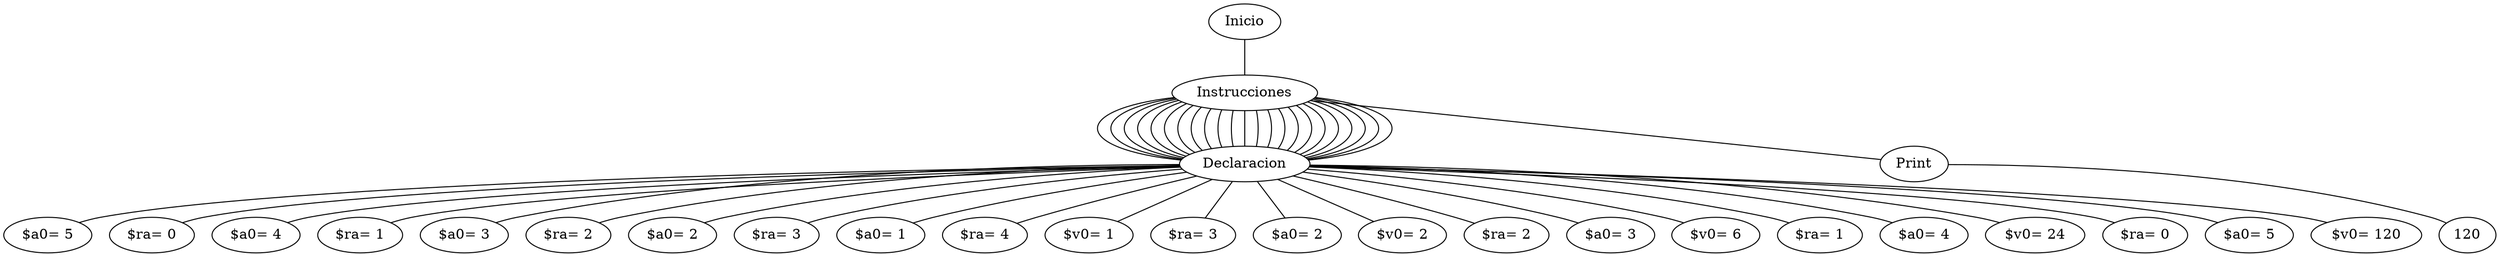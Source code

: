 graph "" {n000 ;
n000 [label="Inicio"] ;
n000 -- n001;
n001 [label="Instrucciones"] ;
n001 -- n003;
n003 [label="Declaracion"] ;
n003 -- n004;
n004 [label="$a0= 5"] ;
n001 -- n003;
n003 [label="Declaracion"] ;
n003 -- n005;
n005 [label="$ra= 0"] ;
n001 -- n003;
n003 [label="Declaracion"] ;
n003 -- n006;
n006 [label="$a0= 4"] ;
n001 -- n003;
n003 [label="Declaracion"] ;
n003 -- n007;
n007 [label="$ra= 1"] ;
n001 -- n003;
n003 [label="Declaracion"] ;
n003 -- n008;
n008 [label="$a0= 3"] ;
n001 -- n003;
n003 [label="Declaracion"] ;
n003 -- n009;
n009 [label="$ra= 2"] ;
n001 -- n003;
n003 [label="Declaracion"] ;
n003 -- n0010;
n0010 [label="$a0= 2"] ;
n001 -- n003;
n003 [label="Declaracion"] ;
n003 -- n0011;
n0011 [label="$ra= 3"] ;
n001 -- n003;
n003 [label="Declaracion"] ;
n003 -- n0012;
n0012 [label="$a0= 1"] ;
n001 -- n003;
n003 [label="Declaracion"] ;
n003 -- n0013;
n0013 [label="$ra= 4"] ;
n001 -- n003;
n003 [label="Declaracion"] ;
n003 -- n0014;
n0014 [label="$v0= 1"] ;
n001 -- n003;
n003 [label="Declaracion"] ;
n003 -- n0015;
n0015 [label="$ra= 3"] ;
n001 -- n003;
n003 [label="Declaracion"] ;
n003 -- n0016;
n0016 [label="$a0= 2"] ;
n001 -- n003;
n003 [label="Declaracion"] ;
n003 -- n0017;
n0017 [label="$v0= 2"] ;
n001 -- n003;
n003 [label="Declaracion"] ;
n003 -- n0018;
n0018 [label="$ra= 2"] ;
n001 -- n003;
n003 [label="Declaracion"] ;
n003 -- n0019;
n0019 [label="$a0= 3"] ;
n001 -- n003;
n003 [label="Declaracion"] ;
n003 -- n0020;
n0020 [label="$v0= 6"] ;
n001 -- n003;
n003 [label="Declaracion"] ;
n003 -- n0021;
n0021 [label="$ra= 1"] ;
n001 -- n003;
n003 [label="Declaracion"] ;
n003 -- n0022;
n0022 [label="$a0= 4"] ;
n001 -- n003;
n003 [label="Declaracion"] ;
n003 -- n0023;
n0023 [label="$v0= 24"] ;
n001 -- n003;
n003 [label="Declaracion"] ;
n003 -- n0024;
n0024 [label="$ra= 0"] ;
n001 -- n003;
n003 [label="Declaracion"] ;
n003 -- n0025;
n0025 [label="$a0= 5"] ;
n001 -- n003;
n003 [label="Declaracion"] ;
n003 -- n0026;
n0026 [label="$v0= 120"] ;
n001 -- n002;
n002 [label="Print"] ;
n002 -- n0027;
n0027 [label="120"] ;
}